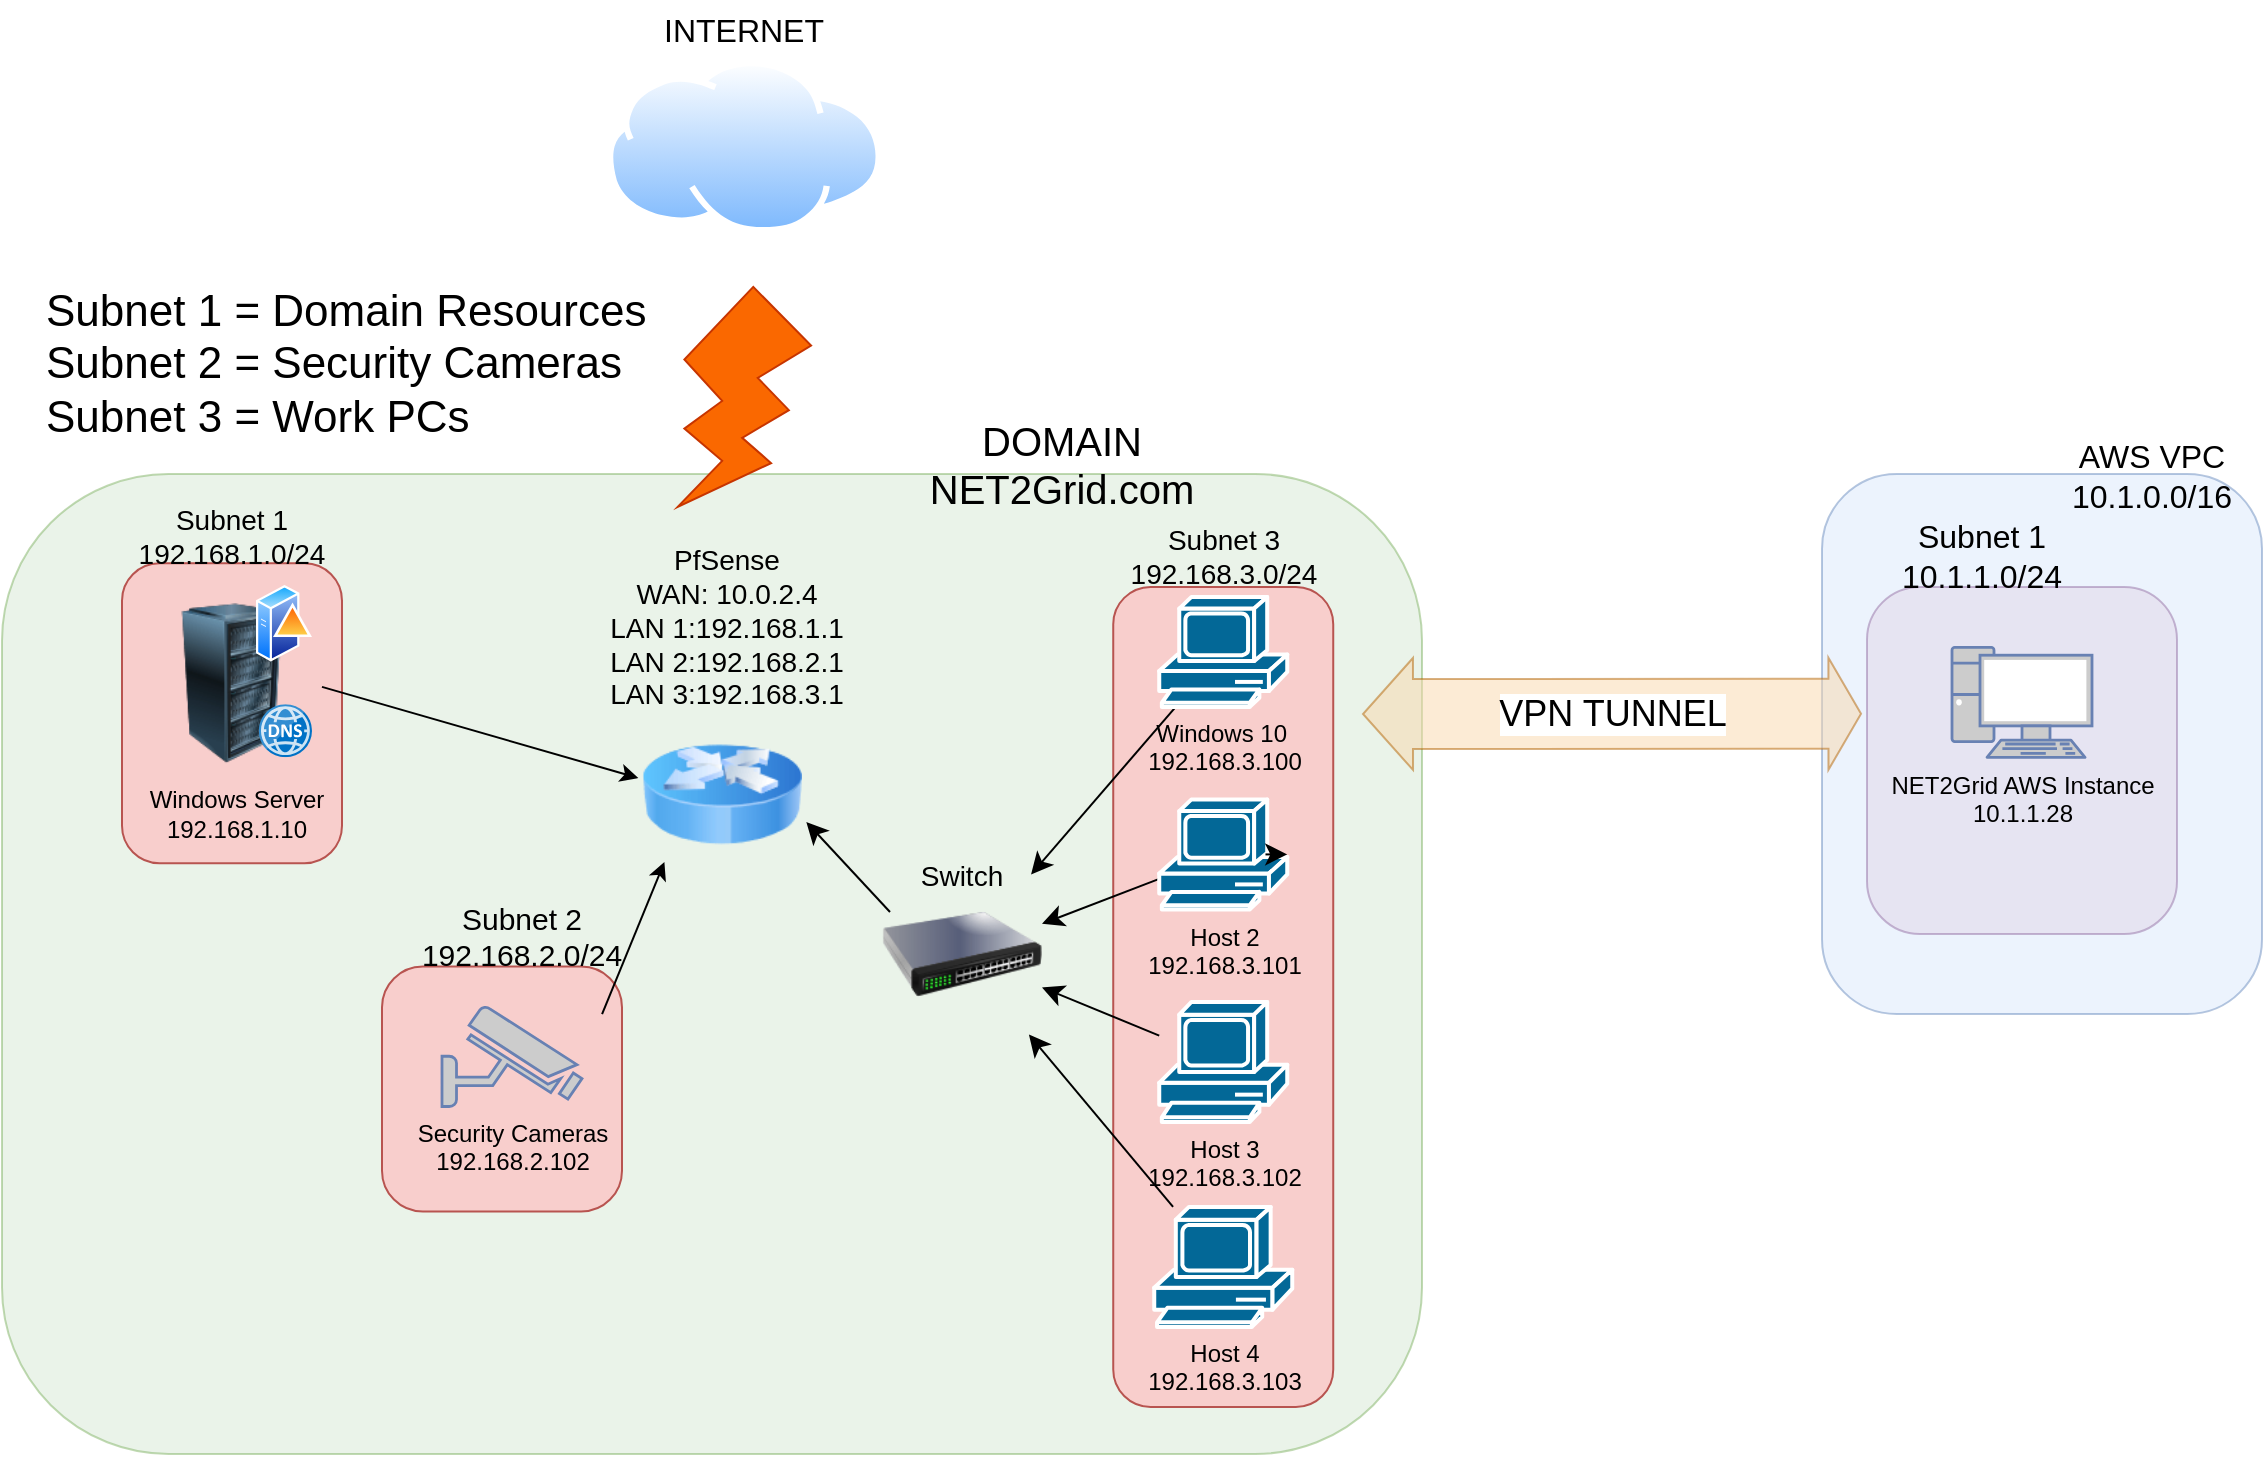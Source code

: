 <mxfile version="24.2.8" type="google">
  <diagram name="Página-1" id="fzoGhczKw04sIygBxcyR">
    <mxGraphModel grid="1" page="1" gridSize="10" guides="1" tooltips="1" connect="1" arrows="1" fold="1" pageScale="1" pageWidth="827" pageHeight="1169" math="0" shadow="0">
      <root>
        <mxCell id="0" />
        <mxCell id="1" parent="0" />
        <mxCell id="7NHr-llpy7jjcX457fw4-9" value="" style="rounded=1;whiteSpace=wrap;html=1;opacity=50;fillColor=#dae8fc;strokeColor=#6c8ebf;arcSize=17;" vertex="1" parent="1">
          <mxGeometry x="1290" y="120" width="220" height="270" as="geometry" />
        </mxCell>
        <mxCell id="rhrR1Bpbx5qNT1OcDc80-9" value="" style="rounded=1;whiteSpace=wrap;html=1;opacity=50;fillColor=#d5e8d4;strokeColor=#82b366;arcSize=17;" vertex="1" parent="1">
          <mxGeometry x="380" y="120" width="710" height="490" as="geometry" />
        </mxCell>
        <mxCell id="7NHr-llpy7jjcX457fw4-17" value="" style="rounded=1;whiteSpace=wrap;html=1;fillColor=#f8cecc;strokeColor=#b85450;arcSize=17;verticalAlign=top;" vertex="1" parent="1">
          <mxGeometry x="440" y="164.63" width="110" height="150" as="geometry" />
        </mxCell>
        <mxCell id="7NHr-llpy7jjcX457fw4-13" value="" style="rounded=1;whiteSpace=wrap;html=1;fillColor=#f8cecc;strokeColor=#b85450;arcSize=17;" vertex="1" parent="1">
          <mxGeometry x="935.62" y="176.46" width="110" height="410" as="geometry" />
        </mxCell>
        <mxCell id="ug3eGZvgMu5elCIInYjV-13" style="edgeStyle=none;curved=1;rounded=0;orthogonalLoop=1;jettySize=auto;html=1;fontSize=12;startSize=8;endSize=8;" edge="1" parent="1" source="rhrR1Bpbx5qNT1OcDc80-4" target="rhrR1Bpbx5qNT1OcDc80-14">
          <mxGeometry relative="1" as="geometry" />
        </mxCell>
        <mxCell id="ug3eGZvgMu5elCIInYjV-3" style="edgeStyle=none;curved=1;rounded=0;orthogonalLoop=1;jettySize=auto;html=1;fontSize=12;startSize=8;endSize=8;" edge="1" parent="1" source="rhrR1Bpbx5qNT1OcDc80-5" target="rhrR1Bpbx5qNT1OcDc80-14">
          <mxGeometry relative="1" as="geometry" />
        </mxCell>
        <mxCell id="rhrR1Bpbx5qNT1OcDc80-4" value="Windows 10&amp;nbsp;&lt;div&gt;192.168.3.100&lt;/div&gt;" style="shape=mxgraph.cisco.computers_and_peripherals.pc;html=1;pointerEvents=1;dashed=0;fillColor=#036897;strokeColor=#ffffff;strokeWidth=2;verticalLabelPosition=bottom;verticalAlign=top;align=center;outlineConnect=0;" vertex="1" parent="1">
          <mxGeometry x="958.62" y="181.46" width="64" height="55" as="geometry" />
        </mxCell>
        <mxCell id="rhrR1Bpbx5qNT1OcDc80-5" value="Host 3&lt;div&gt;192.168.3.102&lt;/div&gt;" style="shape=mxgraph.cisco.computers_and_peripherals.pc;html=1;pointerEvents=1;dashed=0;fillColor=#036897;strokeColor=#ffffff;strokeWidth=2;verticalLabelPosition=bottom;verticalAlign=top;align=center;outlineConnect=0;" vertex="1" parent="1">
          <mxGeometry x="958.62" y="383.96" width="64" height="60" as="geometry" />
        </mxCell>
        <mxCell id="ug3eGZvgMu5elCIInYjV-1" style="edgeStyle=none;curved=1;rounded=0;orthogonalLoop=1;jettySize=auto;html=1;fontSize=12;startSize=8;endSize=8;" edge="1" parent="1" source="rhrR1Bpbx5qNT1OcDc80-7" target="rhrR1Bpbx5qNT1OcDc80-14">
          <mxGeometry relative="1" as="geometry" />
        </mxCell>
        <mxCell id="rhrR1Bpbx5qNT1OcDc80-7" value="Host 2&lt;div&gt;192.168.3.101&lt;/div&gt;" style="shape=mxgraph.cisco.computers_and_peripherals.pc;html=1;pointerEvents=1;dashed=0;fillColor=#036897;strokeColor=#ffffff;strokeWidth=2;verticalLabelPosition=bottom;verticalAlign=top;align=center;outlineConnect=0;" vertex="1" parent="1">
          <mxGeometry x="958.62" y="282.71" width="64" height="55" as="geometry" />
        </mxCell>
        <mxCell id="ug3eGZvgMu5elCIInYjV-2" style="edgeStyle=none;curved=1;rounded=0;orthogonalLoop=1;jettySize=auto;html=1;fontSize=12;startSize=8;endSize=8;" edge="1" parent="1" source="rhrR1Bpbx5qNT1OcDc80-8" target="rhrR1Bpbx5qNT1OcDc80-14">
          <mxGeometry relative="1" as="geometry" />
        </mxCell>
        <mxCell id="rhrR1Bpbx5qNT1OcDc80-8" value="Host 4&lt;div&gt;192.168.3.103&lt;/div&gt;" style="shape=mxgraph.cisco.computers_and_peripherals.pc;html=1;pointerEvents=1;dashed=0;fillColor=#036897;strokeColor=#ffffff;strokeWidth=2;verticalLabelPosition=bottom;verticalAlign=top;align=center;outlineConnect=0;" vertex="1" parent="1">
          <mxGeometry x="956.12" y="486.46" width="69" height="60" as="geometry" />
        </mxCell>
        <mxCell id="7NHr-llpy7jjcX457fw4-10" value="" style="rounded=1;whiteSpace=wrap;html=1;opacity=50;fillColor=#e1d5e7;strokeColor=#9673a6;arcSize=17;" vertex="1" parent="1">
          <mxGeometry x="1312.5" y="176.46" width="155" height="173.54" as="geometry" />
        </mxCell>
        <mxCell id="rhrR1Bpbx5qNT1OcDc80-12" value="" style="image;aspect=fixed;perimeter=ellipsePerimeter;html=1;align=center;shadow=0;dashed=0;spacingTop=3;image=img/lib/active_directory/internet_cloud.svg;" vertex="1" parent="1">
          <mxGeometry x="682.38" y="-87" width="137.62" height="86.7" as="geometry" />
        </mxCell>
        <mxCell id="rhrR1Bpbx5qNT1OcDc80-14" value="" style="image;html=1;image=img/lib/clip_art/networking/Switch_128x128.png" vertex="1" parent="1">
          <mxGeometry x="820" y="320.25" width="80" height="80" as="geometry" />
        </mxCell>
        <mxCell id="rhrR1Bpbx5qNT1OcDc80-15" value="" style="image;html=1;image=img/lib/clip_art/networking/Router_Icon_128x128.png" vertex="1" parent="1">
          <mxGeometry x="700" y="240.25" width="80" height="80" as="geometry" />
        </mxCell>
        <mxCell id="rhrR1Bpbx5qNT1OcDc80-16" style="edgeStyle=none;curved=1;rounded=0;orthogonalLoop=1;jettySize=auto;html=1;exitX=0.83;exitY=0.5;exitDx=0;exitDy=0;exitPerimeter=0;fontSize=12;startSize=8;endSize=8;" edge="1" parent="1" source="rhrR1Bpbx5qNT1OcDc80-7" target="rhrR1Bpbx5qNT1OcDc80-7">
          <mxGeometry relative="1" as="geometry" />
        </mxCell>
        <mxCell id="rhrR1Bpbx5qNT1OcDc80-18" value="&lt;font style=&quot;font-size: 18px;&quot;&gt;VPN TUNNEL&lt;/font&gt;" style="shape=flexArrow;endArrow=classic;startArrow=classic;html=1;rounded=0;fontSize=12;startSize=8;endSize=5.1;curved=1;width=35;fillColor=#fad7ac;strokeColor=#b46504;opacity=50;entryX=0.091;entryY=0.444;entryDx=0;entryDy=0;entryPerimeter=0;" edge="1" parent="1" target="7NHr-llpy7jjcX457fw4-9">
          <mxGeometry width="100" height="100" relative="1" as="geometry">
            <mxPoint x="1060" y="240" as="sourcePoint" />
            <mxPoint x="1280" y="240" as="targetPoint" />
          </mxGeometry>
        </mxCell>
        <mxCell id="7NHr-llpy7jjcX457fw4-33" value="" style="image;html=1;image=img/lib/clip_art/computers/Server_Rack_128x128.png" vertex="1" parent="1">
          <mxGeometry x="455" y="184.63" width="80" height="80" as="geometry" />
        </mxCell>
        <mxCell id="NkSncmP2mZNDaSU2Dcu--7" value="" style="endArrow=classic;html=1;rounded=0;exitX=0.909;exitY=0.412;exitDx=0;exitDy=0;exitPerimeter=0;entryX=-0.023;entryY=0.397;entryDx=0;entryDy=0;entryPerimeter=0;" edge="1" parent="1" source="7NHr-llpy7jjcX457fw4-17" target="rhrR1Bpbx5qNT1OcDc80-15">
          <mxGeometry width="50" height="50" relative="1" as="geometry">
            <mxPoint x="200" y="178.17" as="sourcePoint" />
            <mxPoint x="680" y="290" as="targetPoint" />
          </mxGeometry>
        </mxCell>
        <mxCell id="ug3eGZvgMu5elCIInYjV-15" value="" style="verticalLabelPosition=bottom;verticalAlign=top;html=1;shape=mxgraph.basic.flash;fillColor=#fa6800;fontColor=#000000;strokeColor=#C73500;" vertex="1" parent="1">
          <mxGeometry x="717.85" y="26.46" width="66.69" height="110" as="geometry" />
        </mxCell>
        <mxCell id="7NHr-llpy7jjcX457fw4-3" value="&lt;font style=&quot;font-size: 14px;&quot;&gt;PfSense&lt;/font&gt;&lt;div style=&quot;font-size: 14px;&quot;&gt;&lt;font style=&quot;font-size: 14px;&quot;&gt;WAN: 10.0.2.4&lt;/font&gt;&lt;/div&gt;&lt;div style=&quot;font-size: 14px;&quot;&gt;&lt;div&gt;LAN 1:192.168.1.1&lt;/div&gt;&lt;div&gt;LAN 2:192.168.2.1&lt;/div&gt;&lt;div&gt;LAN 3:192.168.3.1&lt;/div&gt;&lt;div&gt;&lt;br&gt;&lt;/div&gt;&lt;/div&gt;" style="text;strokeColor=none;align=center;fillColor=none;html=1;verticalAlign=middle;whiteSpace=wrap;rounded=0;" vertex="1" parent="1">
          <mxGeometry x="672.12" y="190" width="141.19" height="30" as="geometry" />
        </mxCell>
        <mxCell id="7NHr-llpy7jjcX457fw4-4" value="&lt;font style=&quot;font-size: 16px;&quot;&gt;INTERNET&lt;/font&gt;" style="text;strokeColor=none;align=center;fillColor=none;html=1;verticalAlign=middle;whiteSpace=wrap;rounded=0;" vertex="1" parent="1">
          <mxGeometry x="721.19" y="-117" width="60" height="30" as="geometry" />
        </mxCell>
        <mxCell id="7NHr-llpy7jjcX457fw4-11" value="&lt;font style=&quot;font-size: 16px;&quot;&gt;AWS VPC&lt;/font&gt;&lt;div style=&quot;font-size: 16px;&quot;&gt;&lt;font style=&quot;font-size: 16px;&quot;&gt;10.1.0.0/16&lt;/font&gt;&lt;/div&gt;" style="text;strokeColor=none;align=center;fillColor=none;html=1;verticalAlign=middle;whiteSpace=wrap;rounded=0;" vertex="1" parent="1">
          <mxGeometry x="1425.0" y="106.46" width="60" height="30" as="geometry" />
        </mxCell>
        <mxCell id="7NHr-llpy7jjcX457fw4-12" value="&lt;span style=&quot;font-size: 16px;&quot;&gt;Subnet 1&lt;/span&gt;&lt;div&gt;&lt;span style=&quot;font-size: 16px;&quot;&gt;10.1.1.0/24&lt;/span&gt;&lt;/div&gt;" style="text;strokeColor=none;align=center;fillColor=none;html=1;verticalAlign=middle;whiteSpace=wrap;rounded=0;" vertex="1" parent="1">
          <mxGeometry x="1330" y="146.46" width="80" height="30" as="geometry" />
        </mxCell>
        <mxCell id="7NHr-llpy7jjcX457fw4-14" value="&lt;font style=&quot;font-size: 14px;&quot;&gt;Switch&lt;/font&gt;" style="text;strokeColor=none;align=center;fillColor=none;html=1;verticalAlign=middle;whiteSpace=wrap;rounded=0;" vertex="1" parent="1">
          <mxGeometry x="830" y="306.25" width="60" height="30" as="geometry" />
        </mxCell>
        <mxCell id="7NHr-llpy7jjcX457fw4-16" value="" style="rounded=1;whiteSpace=wrap;html=1;fillColor=#f8cecc;strokeColor=#b85450;arcSize=17;" vertex="1" parent="1">
          <mxGeometry x="570" y="366.25" width="120" height="122.5" as="geometry" />
        </mxCell>
        <mxCell id="7NHr-llpy7jjcX457fw4-18" value="&lt;font style=&quot;font-size: 14px;&quot;&gt;Subnet 1&lt;/font&gt;&lt;div style=&quot;font-size: 14px;&quot;&gt;&lt;font style=&quot;font-size: 14px;&quot;&gt;192.168.1.0/24&lt;/font&gt;&lt;/div&gt;" style="text;strokeColor=none;align=center;fillColor=none;html=1;verticalAlign=middle;whiteSpace=wrap;rounded=0;" vertex="1" parent="1">
          <mxGeometry x="445" y="136.46" width="100" height="30" as="geometry" />
        </mxCell>
        <mxCell id="7NHr-llpy7jjcX457fw4-19" value="&lt;div style=&quot;font-size: 22px;&quot;&gt;&lt;font style=&quot;font-size: 22px;&quot;&gt;Subnet 1 = Domain Resources&lt;/font&gt;&lt;/div&gt;&lt;div style=&quot;font-size: 22px;&quot;&gt;&lt;font style=&quot;font-size: 22px;&quot;&gt;Subnet 2 = Security Cameras&lt;/font&gt;&lt;/div&gt;&lt;div style=&quot;font-size: 22px;&quot;&gt;&lt;font style=&quot;font-size: 22px;&quot;&gt;Subnet 3 = Work PCs&lt;/font&gt;&lt;/div&gt;" style="text;strokeColor=none;align=left;fillColor=none;html=1;verticalAlign=middle;whiteSpace=wrap;rounded=0;" vertex="1" parent="1">
          <mxGeometry x="400" width="310" height="130" as="geometry" />
        </mxCell>
        <mxCell id="7NHr-llpy7jjcX457fw4-24" value="&lt;font color=&quot;#000000&quot;&gt;Security Cameras&lt;/font&gt;&lt;div&gt;&lt;font color=&quot;#000000&quot;&gt;192.168.2.102&lt;/font&gt;&lt;/div&gt;" style="fontColor=#0066CC;verticalAlign=top;verticalLabelPosition=bottom;labelPosition=center;align=center;html=1;outlineConnect=0;fillColor=#CCCCCC;strokeColor=#6881B3;gradientColor=none;gradientDirection=north;strokeWidth=2;shape=mxgraph.networks.security_camera;" vertex="1" parent="1">
          <mxGeometry x="600" y="386.25" width="70" height="50" as="geometry" />
        </mxCell>
        <mxCell id="7NHr-llpy7jjcX457fw4-26" value="&lt;font style=&quot;font-size: 14px;&quot;&gt;Subnet 3&lt;/font&gt;&lt;div style=&quot;font-size: 14px;&quot;&gt;&lt;font style=&quot;font-size: 14px;&quot;&gt;192.168.3.0/24&lt;/font&gt;&lt;/div&gt;" style="text;strokeColor=none;align=center;fillColor=none;html=1;verticalAlign=middle;whiteSpace=wrap;rounded=0;" vertex="1" parent="1">
          <mxGeometry x="960.62" y="146.46" width="60" height="30" as="geometry" />
        </mxCell>
        <mxCell id="7NHr-llpy7jjcX457fw4-27" style="edgeStyle=orthogonalEdgeStyle;rounded=0;orthogonalLoop=1;jettySize=auto;html=1;exitX=0.5;exitY=1;exitDx=0;exitDy=0;exitPerimeter=0;" edge="1" parent="1" source="rhrR1Bpbx5qNT1OcDc80-4" target="rhrR1Bpbx5qNT1OcDc80-4">
          <mxGeometry relative="1" as="geometry" />
        </mxCell>
        <mxCell id="7NHr-llpy7jjcX457fw4-29" value="&lt;font style=&quot;font-size: 15px;&quot;&gt;Subnet 2&lt;/font&gt;&lt;div style=&quot;font-size: 15px;&quot;&gt;&lt;font style=&quot;font-size: 15px;&quot;&gt;192.168.2.0/24&lt;/font&gt;&lt;/div&gt;" style="text;strokeColor=none;align=center;fillColor=none;html=1;verticalAlign=middle;whiteSpace=wrap;rounded=0;" vertex="1" parent="1">
          <mxGeometry x="610" y="336.25" width="60" height="30" as="geometry" />
        </mxCell>
        <mxCell id="7NHr-llpy7jjcX457fw4-35" value="&lt;div&gt;Windows Server 192.168.1.10&lt;/div&gt;" style="text;strokeColor=none;align=center;fillColor=none;html=1;verticalAlign=middle;whiteSpace=wrap;rounded=0;" vertex="1" parent="1">
          <mxGeometry x="445" y="275" width="105" height="30" as="geometry" />
        </mxCell>
        <mxCell id="NkSncmP2mZNDaSU2Dcu--4" value="&lt;font style=&quot;font-size: 20px;&quot;&gt;DOMAIN&lt;/font&gt;&lt;div&gt;&lt;font style=&quot;font-size: 20px;&quot;&gt;NET2Grid.com&lt;/font&gt;&lt;/div&gt;" style="text;strokeColor=none;align=center;fillColor=none;html=1;verticalAlign=middle;whiteSpace=wrap;rounded=0;" vertex="1" parent="1">
          <mxGeometry x="880" y="100" width="60" height="30" as="geometry" />
        </mxCell>
        <mxCell id="NkSncmP2mZNDaSU2Dcu--5" value="" style="endArrow=classic;html=1;rounded=0;exitX=0.917;exitY=0.194;exitDx=0;exitDy=0;exitPerimeter=0;entryX=0.14;entryY=0.922;entryDx=0;entryDy=0;entryPerimeter=0;" edge="1" parent="1" source="7NHr-llpy7jjcX457fw4-16" target="rhrR1Bpbx5qNT1OcDc80-15">
          <mxGeometry width="50" height="50" relative="1" as="geometry">
            <mxPoint x="618.82" y="407.5" as="sourcePoint" />
            <mxPoint x="720" y="360" as="targetPoint" />
          </mxGeometry>
        </mxCell>
        <mxCell id="ug3eGZvgMu5elCIInYjV-11" value="" style="image;aspect=fixed;perimeter=ellipsePerimeter;html=1;align=center;shadow=0;dashed=0;spacingTop=3;image=img/lib/active_directory/domain_controller.svg;" vertex="1" parent="1">
          <mxGeometry x="507" y="174.63" width="28" height="40" as="geometry" />
        </mxCell>
        <mxCell id="ug3eGZvgMu5elCIInYjV-12" value="" style="image;sketch=0;aspect=fixed;html=1;points=[];align=center;fontSize=12;image=img/lib/mscae/DNS.svg;" vertex="1" parent="1">
          <mxGeometry x="508.41" y="235.08" width="26.59" height="26.59" as="geometry" />
        </mxCell>
        <mxCell id="D4GTptrSc-4K9LltRV3c-1" style="edgeStyle=none;curved=1;rounded=0;orthogonalLoop=1;jettySize=auto;html=1;fontSize=12;startSize=8;endSize=8;exitX=-0.1;exitY=1.092;exitDx=0;exitDy=0;exitPerimeter=0;entryX=1.027;entryY=0.672;entryDx=0;entryDy=0;entryPerimeter=0;" edge="1" parent="1" source="7NHr-llpy7jjcX457fw4-14" target="rhrR1Bpbx5qNT1OcDc80-15">
          <mxGeometry relative="1" as="geometry">
            <mxPoint x="809" y="349.63" as="sourcePoint" />
            <mxPoint x="750" y="314.63" as="targetPoint" />
          </mxGeometry>
        </mxCell>
        <mxCell id="mS6p2IR8vEm0-nFutvcU-4" value="&lt;font color=&quot;#000000&quot;&gt;NET2Grid AWS Instance&lt;/font&gt;&lt;div&gt;&lt;font color=&quot;#000000&quot;&gt;10.1.1.28&lt;/font&gt;&lt;/div&gt;" style="fontColor=#0066CC;verticalAlign=top;verticalLabelPosition=bottom;labelPosition=center;align=center;html=1;outlineConnect=0;fillColor=#CCCCCC;strokeColor=#6881B3;gradientColor=none;gradientDirection=north;strokeWidth=2;shape=mxgraph.networks.pc;" vertex="1" parent="1">
          <mxGeometry x="1355" y="206.67" width="70" height="55" as="geometry" />
        </mxCell>
      </root>
    </mxGraphModel>
  </diagram>
</mxfile>
